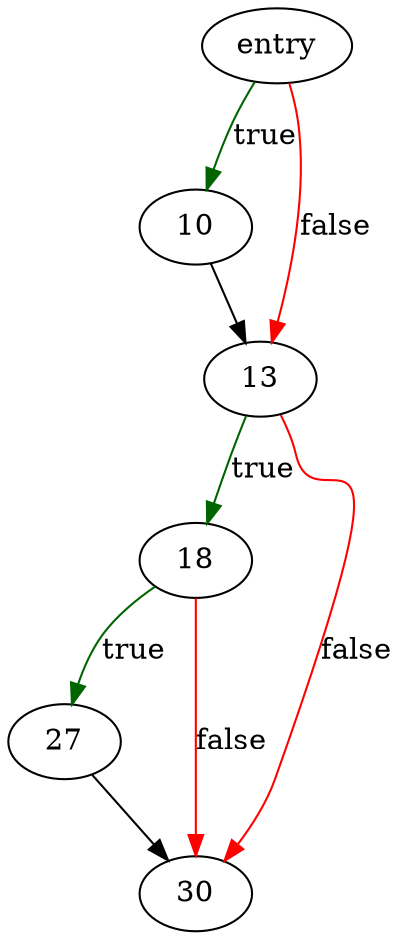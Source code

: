 digraph "allocVdbe" {
	// Node definitions.
	1 [label=entry];
	10;
	13;
	18;
	27;
	30;

	// Edge definitions.
	1 -> 10 [
		color=darkgreen
		label=true
	];
	1 -> 13 [
		color=red
		label=false
	];
	10 -> 13;
	13 -> 18 [
		color=darkgreen
		label=true
	];
	13 -> 30 [
		color=red
		label=false
	];
	18 -> 27 [
		color=darkgreen
		label=true
	];
	18 -> 30 [
		color=red
		label=false
	];
	27 -> 30;
}